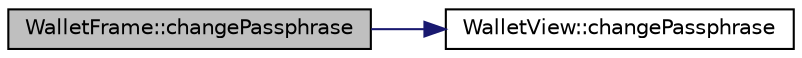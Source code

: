 digraph "WalletFrame::changePassphrase"
{
 // LATEX_PDF_SIZE
  edge [fontname="Helvetica",fontsize="10",labelfontname="Helvetica",labelfontsize="10"];
  node [fontname="Helvetica",fontsize="10",shape=record];
  rankdir="LR";
  Node4 [label="WalletFrame::changePassphrase",height=0.2,width=0.4,color="black", fillcolor="grey75", style="filled", fontcolor="black",tooltip=" "];
  Node4 -> Node5 [color="midnightblue",fontsize="10",style="solid",fontname="Helvetica"];
  Node5 [label="WalletView::changePassphrase",height=0.2,width=0.4,color="black", fillcolor="white", style="filled",URL="$class_wallet_view.html#a36699c31e256becb2afd92f834830ba0",tooltip=" "];
}
